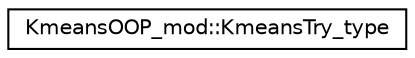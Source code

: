 digraph "Graphical Class Hierarchy"
{
 // LATEX_PDF_SIZE
  edge [fontname="Helvetica",fontsize="10",labelfontname="Helvetica",labelfontsize="10"];
  node [fontname="Helvetica",fontsize="10",shape=record];
  rankdir="LR";
  Node0 [label="KmeansOOP_mod::KmeansTry_type",height=0.2,width=0.4,color="black", fillcolor="white", style="filled",URL="$structKmeansOOP__mod_1_1KmeansTry__type.html",tooltip="The KmeansTry_type type containing information about one instance of Kmeans clustering."];
}
